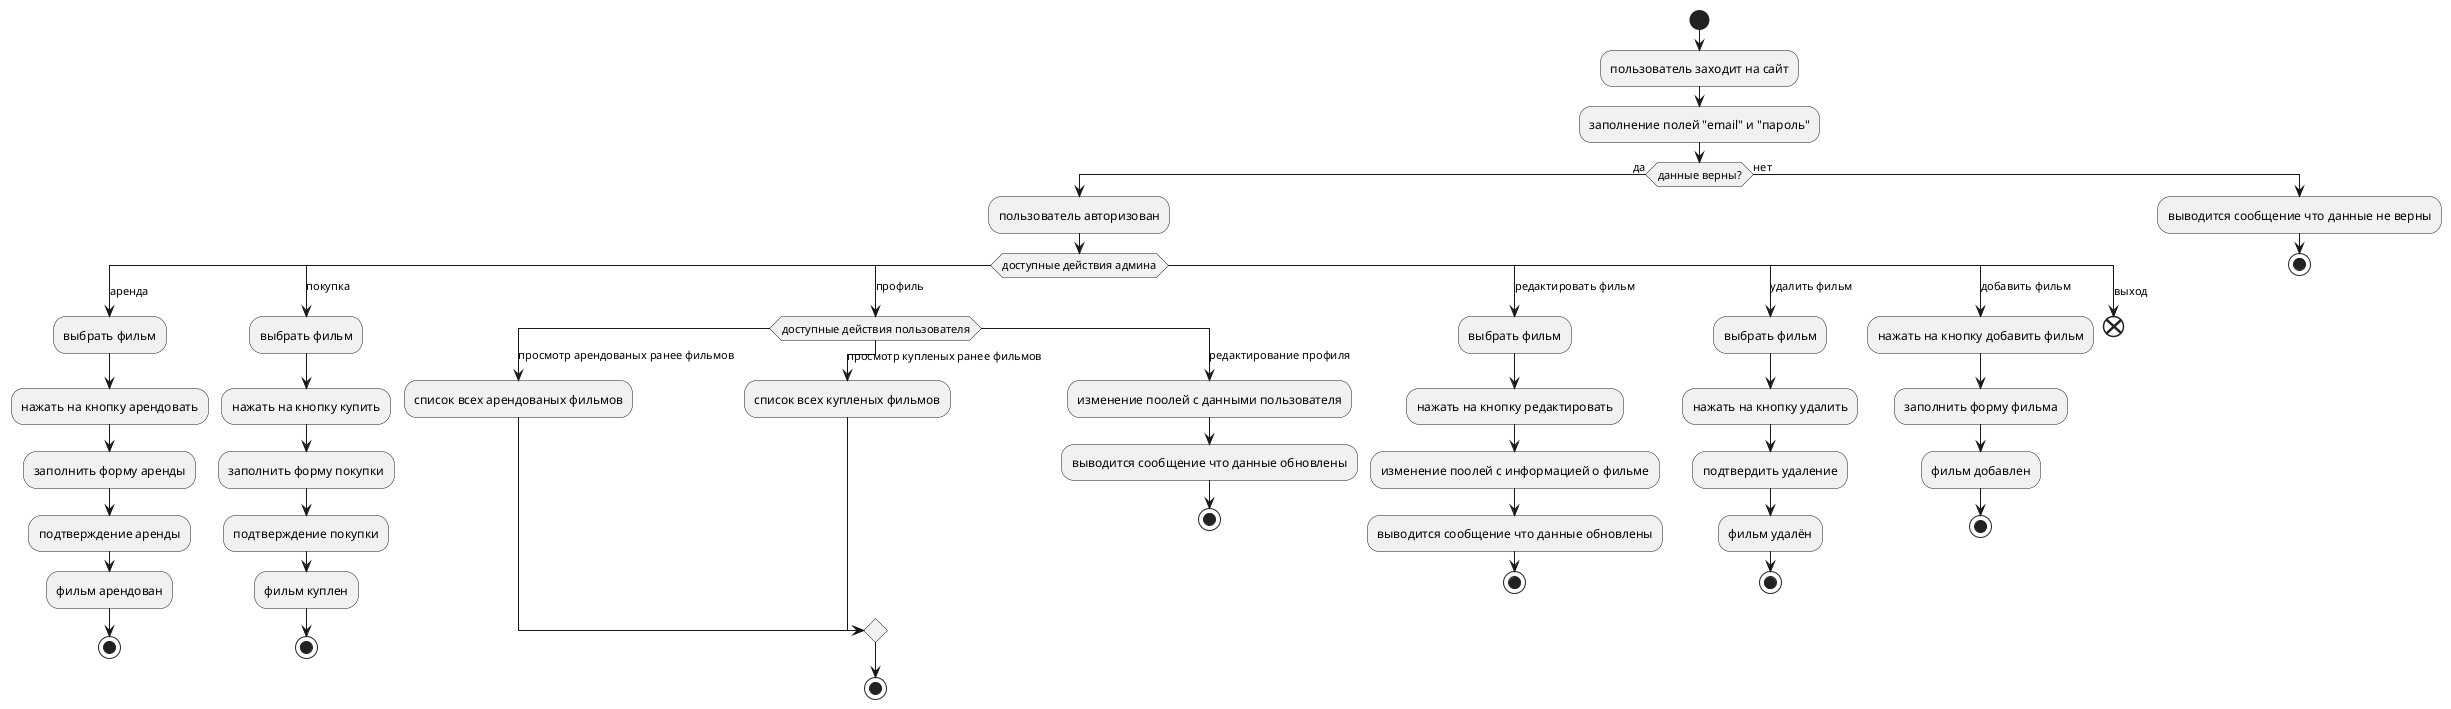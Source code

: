@startuml
    start
        :пользователь заходит на сайт;
        :заполнение полей "email" и "пароль";
        if(данные верны?) then (да)
            :пользователь авторизован;
            switch (доступные действия админа)
                case(аренда)
                    :выбрать фильм;
                    :нажать на кнопку арендовать;
                    :заполнить форму аренды;
                    :подтверждение аренды;
                    :фильм арендован;
                    stop
                case(покупка)
                    :выбрать фильм;
                    :нажать на кнопку купить;
                    :заполнить форму покупки;
                    :подтверждение покупки;
                    :фильм куплен;
                    stop
                case(профиль)
                    switch(доступные действия пользователя)
                        case(просмотр арендованых ранее фильмов)
                            :список всех арендованых фильмов;
                        case(просмотр купленых ранее фильмов)
                            :список всех купленых фильмов;
                        case(редактирование профиля)
                            :изменение поолей с данными пользователя;
                            :выводится сообщение что данные обновлены;
                            stop 
                    endswitch
                    stop
                case(редактировать фильм)
                    :выбрать фильм;
                    :нажать на кнопку редактировать;
                    :изменение поолей с информацией о фильме;
                    :выводится сообщение что данные обновлены;
                    stop
                case(удалить фильм)
                    :выбрать фильм;
                    :нажать на кнопку удалить;
                    :подтвердить удаление;
                    :фильм удалён;
                    stop
                case(добавить фильм)
                    :нажать на кнопку добавить фильм;
                    :заполнить форму фильма;
                    :фильм добавлен;
                    stop
                case(выход)
                    end
            endswitch
        else (нет)
            :выводится сообщение что данные не верны; 
            stop   
        endif
@enduml